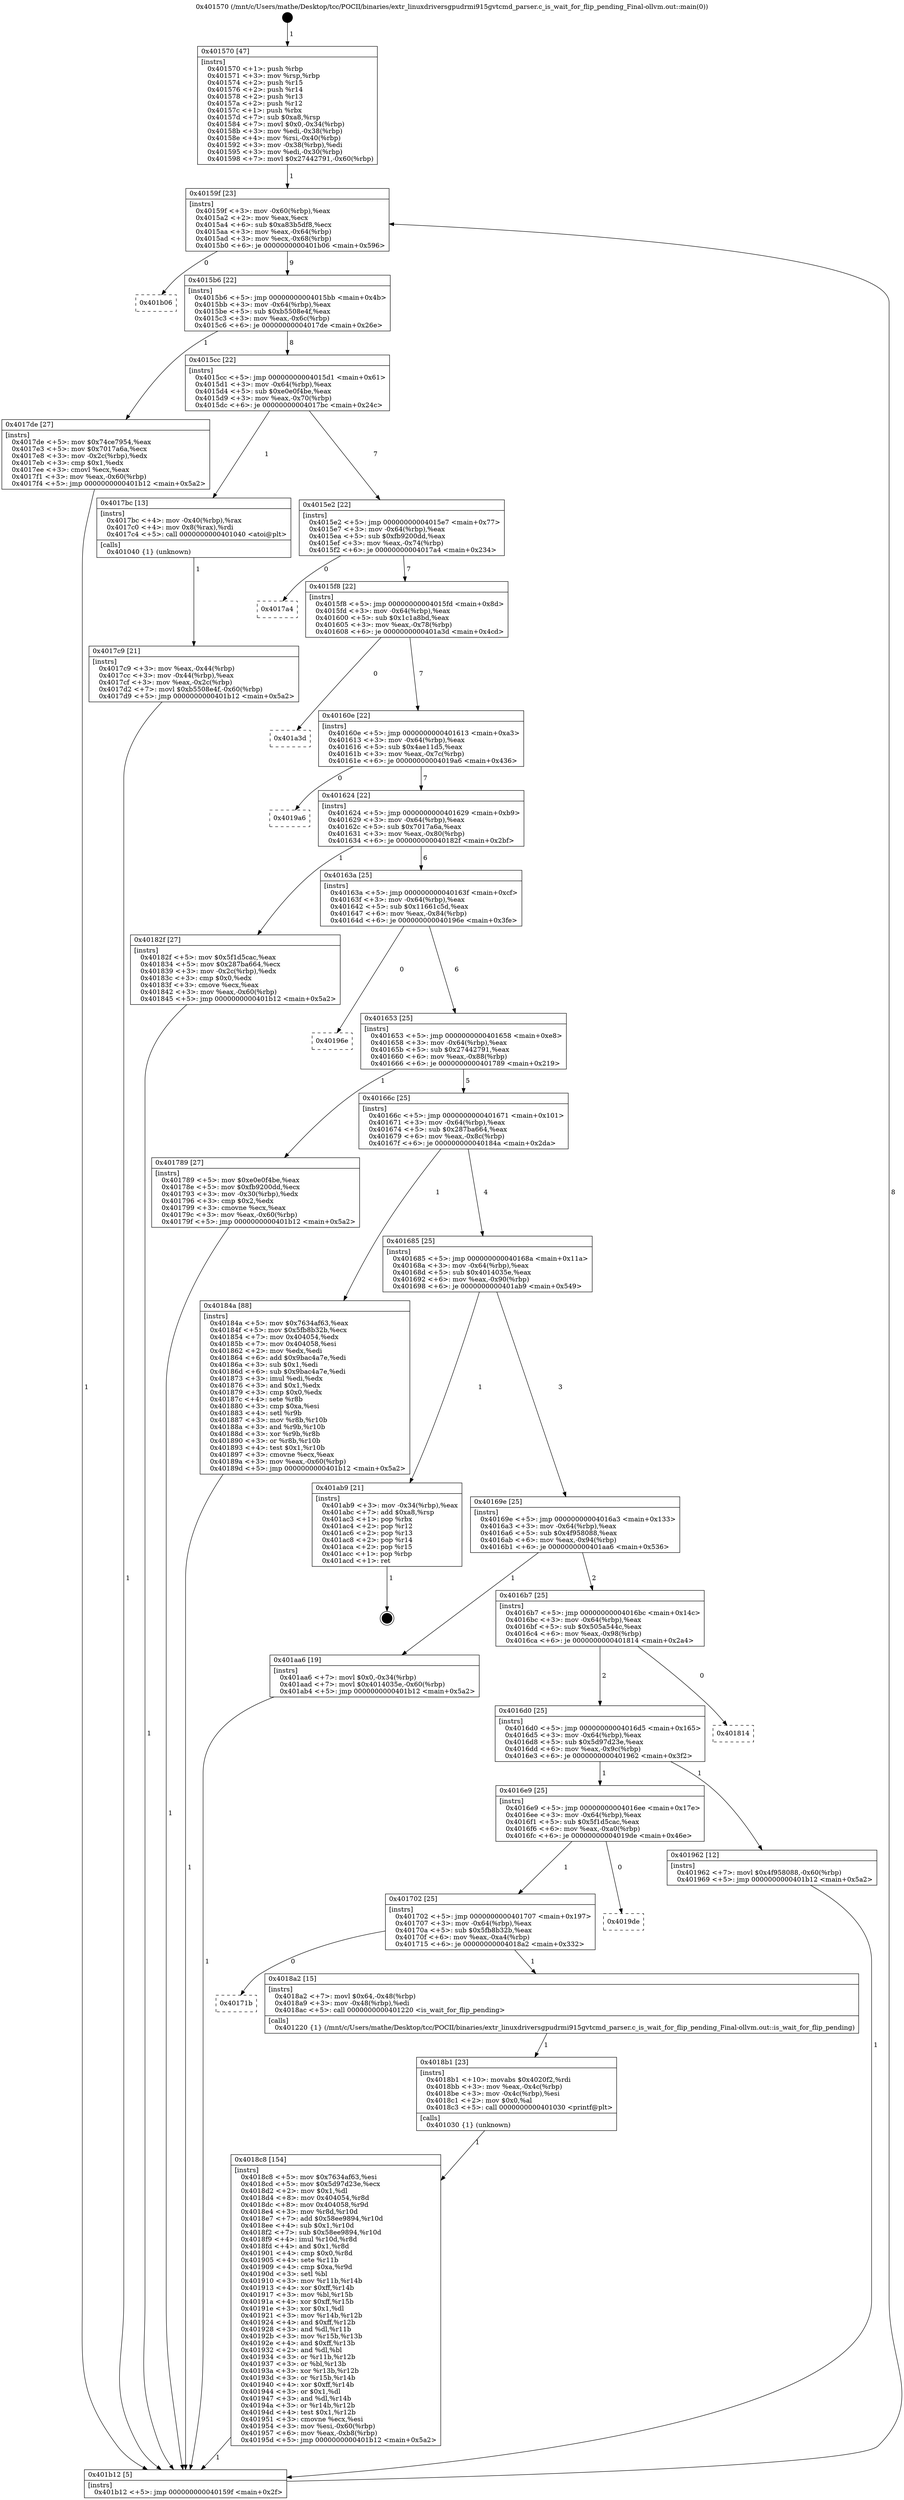 digraph "0x401570" {
  label = "0x401570 (/mnt/c/Users/mathe/Desktop/tcc/POCII/binaries/extr_linuxdriversgpudrmi915gvtcmd_parser.c_is_wait_for_flip_pending_Final-ollvm.out::main(0))"
  labelloc = "t"
  node[shape=record]

  Entry [label="",width=0.3,height=0.3,shape=circle,fillcolor=black,style=filled]
  "0x40159f" [label="{
     0x40159f [23]\l
     | [instrs]\l
     &nbsp;&nbsp;0x40159f \<+3\>: mov -0x60(%rbp),%eax\l
     &nbsp;&nbsp;0x4015a2 \<+2\>: mov %eax,%ecx\l
     &nbsp;&nbsp;0x4015a4 \<+6\>: sub $0xa83b5df8,%ecx\l
     &nbsp;&nbsp;0x4015aa \<+3\>: mov %eax,-0x64(%rbp)\l
     &nbsp;&nbsp;0x4015ad \<+3\>: mov %ecx,-0x68(%rbp)\l
     &nbsp;&nbsp;0x4015b0 \<+6\>: je 0000000000401b06 \<main+0x596\>\l
  }"]
  "0x401b06" [label="{
     0x401b06\l
  }", style=dashed]
  "0x4015b6" [label="{
     0x4015b6 [22]\l
     | [instrs]\l
     &nbsp;&nbsp;0x4015b6 \<+5\>: jmp 00000000004015bb \<main+0x4b\>\l
     &nbsp;&nbsp;0x4015bb \<+3\>: mov -0x64(%rbp),%eax\l
     &nbsp;&nbsp;0x4015be \<+5\>: sub $0xb5508e4f,%eax\l
     &nbsp;&nbsp;0x4015c3 \<+3\>: mov %eax,-0x6c(%rbp)\l
     &nbsp;&nbsp;0x4015c6 \<+6\>: je 00000000004017de \<main+0x26e\>\l
  }"]
  Exit [label="",width=0.3,height=0.3,shape=circle,fillcolor=black,style=filled,peripheries=2]
  "0x4017de" [label="{
     0x4017de [27]\l
     | [instrs]\l
     &nbsp;&nbsp;0x4017de \<+5\>: mov $0x74ce7954,%eax\l
     &nbsp;&nbsp;0x4017e3 \<+5\>: mov $0x7017a6a,%ecx\l
     &nbsp;&nbsp;0x4017e8 \<+3\>: mov -0x2c(%rbp),%edx\l
     &nbsp;&nbsp;0x4017eb \<+3\>: cmp $0x1,%edx\l
     &nbsp;&nbsp;0x4017ee \<+3\>: cmovl %ecx,%eax\l
     &nbsp;&nbsp;0x4017f1 \<+3\>: mov %eax,-0x60(%rbp)\l
     &nbsp;&nbsp;0x4017f4 \<+5\>: jmp 0000000000401b12 \<main+0x5a2\>\l
  }"]
  "0x4015cc" [label="{
     0x4015cc [22]\l
     | [instrs]\l
     &nbsp;&nbsp;0x4015cc \<+5\>: jmp 00000000004015d1 \<main+0x61\>\l
     &nbsp;&nbsp;0x4015d1 \<+3\>: mov -0x64(%rbp),%eax\l
     &nbsp;&nbsp;0x4015d4 \<+5\>: sub $0xe0e0f4be,%eax\l
     &nbsp;&nbsp;0x4015d9 \<+3\>: mov %eax,-0x70(%rbp)\l
     &nbsp;&nbsp;0x4015dc \<+6\>: je 00000000004017bc \<main+0x24c\>\l
  }"]
  "0x4018c8" [label="{
     0x4018c8 [154]\l
     | [instrs]\l
     &nbsp;&nbsp;0x4018c8 \<+5\>: mov $0x7634af63,%esi\l
     &nbsp;&nbsp;0x4018cd \<+5\>: mov $0x5d97d23e,%ecx\l
     &nbsp;&nbsp;0x4018d2 \<+2\>: mov $0x1,%dl\l
     &nbsp;&nbsp;0x4018d4 \<+8\>: mov 0x404054,%r8d\l
     &nbsp;&nbsp;0x4018dc \<+8\>: mov 0x404058,%r9d\l
     &nbsp;&nbsp;0x4018e4 \<+3\>: mov %r8d,%r10d\l
     &nbsp;&nbsp;0x4018e7 \<+7\>: add $0x58ee9894,%r10d\l
     &nbsp;&nbsp;0x4018ee \<+4\>: sub $0x1,%r10d\l
     &nbsp;&nbsp;0x4018f2 \<+7\>: sub $0x58ee9894,%r10d\l
     &nbsp;&nbsp;0x4018f9 \<+4\>: imul %r10d,%r8d\l
     &nbsp;&nbsp;0x4018fd \<+4\>: and $0x1,%r8d\l
     &nbsp;&nbsp;0x401901 \<+4\>: cmp $0x0,%r8d\l
     &nbsp;&nbsp;0x401905 \<+4\>: sete %r11b\l
     &nbsp;&nbsp;0x401909 \<+4\>: cmp $0xa,%r9d\l
     &nbsp;&nbsp;0x40190d \<+3\>: setl %bl\l
     &nbsp;&nbsp;0x401910 \<+3\>: mov %r11b,%r14b\l
     &nbsp;&nbsp;0x401913 \<+4\>: xor $0xff,%r14b\l
     &nbsp;&nbsp;0x401917 \<+3\>: mov %bl,%r15b\l
     &nbsp;&nbsp;0x40191a \<+4\>: xor $0xff,%r15b\l
     &nbsp;&nbsp;0x40191e \<+3\>: xor $0x1,%dl\l
     &nbsp;&nbsp;0x401921 \<+3\>: mov %r14b,%r12b\l
     &nbsp;&nbsp;0x401924 \<+4\>: and $0xff,%r12b\l
     &nbsp;&nbsp;0x401928 \<+3\>: and %dl,%r11b\l
     &nbsp;&nbsp;0x40192b \<+3\>: mov %r15b,%r13b\l
     &nbsp;&nbsp;0x40192e \<+4\>: and $0xff,%r13b\l
     &nbsp;&nbsp;0x401932 \<+2\>: and %dl,%bl\l
     &nbsp;&nbsp;0x401934 \<+3\>: or %r11b,%r12b\l
     &nbsp;&nbsp;0x401937 \<+3\>: or %bl,%r13b\l
     &nbsp;&nbsp;0x40193a \<+3\>: xor %r13b,%r12b\l
     &nbsp;&nbsp;0x40193d \<+3\>: or %r15b,%r14b\l
     &nbsp;&nbsp;0x401940 \<+4\>: xor $0xff,%r14b\l
     &nbsp;&nbsp;0x401944 \<+3\>: or $0x1,%dl\l
     &nbsp;&nbsp;0x401947 \<+3\>: and %dl,%r14b\l
     &nbsp;&nbsp;0x40194a \<+3\>: or %r14b,%r12b\l
     &nbsp;&nbsp;0x40194d \<+4\>: test $0x1,%r12b\l
     &nbsp;&nbsp;0x401951 \<+3\>: cmovne %ecx,%esi\l
     &nbsp;&nbsp;0x401954 \<+3\>: mov %esi,-0x60(%rbp)\l
     &nbsp;&nbsp;0x401957 \<+6\>: mov %eax,-0xb8(%rbp)\l
     &nbsp;&nbsp;0x40195d \<+5\>: jmp 0000000000401b12 \<main+0x5a2\>\l
  }"]
  "0x4017bc" [label="{
     0x4017bc [13]\l
     | [instrs]\l
     &nbsp;&nbsp;0x4017bc \<+4\>: mov -0x40(%rbp),%rax\l
     &nbsp;&nbsp;0x4017c0 \<+4\>: mov 0x8(%rax),%rdi\l
     &nbsp;&nbsp;0x4017c4 \<+5\>: call 0000000000401040 \<atoi@plt\>\l
     | [calls]\l
     &nbsp;&nbsp;0x401040 \{1\} (unknown)\l
  }"]
  "0x4015e2" [label="{
     0x4015e2 [22]\l
     | [instrs]\l
     &nbsp;&nbsp;0x4015e2 \<+5\>: jmp 00000000004015e7 \<main+0x77\>\l
     &nbsp;&nbsp;0x4015e7 \<+3\>: mov -0x64(%rbp),%eax\l
     &nbsp;&nbsp;0x4015ea \<+5\>: sub $0xfb9200dd,%eax\l
     &nbsp;&nbsp;0x4015ef \<+3\>: mov %eax,-0x74(%rbp)\l
     &nbsp;&nbsp;0x4015f2 \<+6\>: je 00000000004017a4 \<main+0x234\>\l
  }"]
  "0x4018b1" [label="{
     0x4018b1 [23]\l
     | [instrs]\l
     &nbsp;&nbsp;0x4018b1 \<+10\>: movabs $0x4020f2,%rdi\l
     &nbsp;&nbsp;0x4018bb \<+3\>: mov %eax,-0x4c(%rbp)\l
     &nbsp;&nbsp;0x4018be \<+3\>: mov -0x4c(%rbp),%esi\l
     &nbsp;&nbsp;0x4018c1 \<+2\>: mov $0x0,%al\l
     &nbsp;&nbsp;0x4018c3 \<+5\>: call 0000000000401030 \<printf@plt\>\l
     | [calls]\l
     &nbsp;&nbsp;0x401030 \{1\} (unknown)\l
  }"]
  "0x4017a4" [label="{
     0x4017a4\l
  }", style=dashed]
  "0x4015f8" [label="{
     0x4015f8 [22]\l
     | [instrs]\l
     &nbsp;&nbsp;0x4015f8 \<+5\>: jmp 00000000004015fd \<main+0x8d\>\l
     &nbsp;&nbsp;0x4015fd \<+3\>: mov -0x64(%rbp),%eax\l
     &nbsp;&nbsp;0x401600 \<+5\>: sub $0x1c1a8bd,%eax\l
     &nbsp;&nbsp;0x401605 \<+3\>: mov %eax,-0x78(%rbp)\l
     &nbsp;&nbsp;0x401608 \<+6\>: je 0000000000401a3d \<main+0x4cd\>\l
  }"]
  "0x40171b" [label="{
     0x40171b\l
  }", style=dashed]
  "0x401a3d" [label="{
     0x401a3d\l
  }", style=dashed]
  "0x40160e" [label="{
     0x40160e [22]\l
     | [instrs]\l
     &nbsp;&nbsp;0x40160e \<+5\>: jmp 0000000000401613 \<main+0xa3\>\l
     &nbsp;&nbsp;0x401613 \<+3\>: mov -0x64(%rbp),%eax\l
     &nbsp;&nbsp;0x401616 \<+5\>: sub $0x4ae11d5,%eax\l
     &nbsp;&nbsp;0x40161b \<+3\>: mov %eax,-0x7c(%rbp)\l
     &nbsp;&nbsp;0x40161e \<+6\>: je 00000000004019a6 \<main+0x436\>\l
  }"]
  "0x4018a2" [label="{
     0x4018a2 [15]\l
     | [instrs]\l
     &nbsp;&nbsp;0x4018a2 \<+7\>: movl $0x64,-0x48(%rbp)\l
     &nbsp;&nbsp;0x4018a9 \<+3\>: mov -0x48(%rbp),%edi\l
     &nbsp;&nbsp;0x4018ac \<+5\>: call 0000000000401220 \<is_wait_for_flip_pending\>\l
     | [calls]\l
     &nbsp;&nbsp;0x401220 \{1\} (/mnt/c/Users/mathe/Desktop/tcc/POCII/binaries/extr_linuxdriversgpudrmi915gvtcmd_parser.c_is_wait_for_flip_pending_Final-ollvm.out::is_wait_for_flip_pending)\l
  }"]
  "0x4019a6" [label="{
     0x4019a6\l
  }", style=dashed]
  "0x401624" [label="{
     0x401624 [22]\l
     | [instrs]\l
     &nbsp;&nbsp;0x401624 \<+5\>: jmp 0000000000401629 \<main+0xb9\>\l
     &nbsp;&nbsp;0x401629 \<+3\>: mov -0x64(%rbp),%eax\l
     &nbsp;&nbsp;0x40162c \<+5\>: sub $0x7017a6a,%eax\l
     &nbsp;&nbsp;0x401631 \<+3\>: mov %eax,-0x80(%rbp)\l
     &nbsp;&nbsp;0x401634 \<+6\>: je 000000000040182f \<main+0x2bf\>\l
  }"]
  "0x401702" [label="{
     0x401702 [25]\l
     | [instrs]\l
     &nbsp;&nbsp;0x401702 \<+5\>: jmp 0000000000401707 \<main+0x197\>\l
     &nbsp;&nbsp;0x401707 \<+3\>: mov -0x64(%rbp),%eax\l
     &nbsp;&nbsp;0x40170a \<+5\>: sub $0x5fb8b32b,%eax\l
     &nbsp;&nbsp;0x40170f \<+6\>: mov %eax,-0xa4(%rbp)\l
     &nbsp;&nbsp;0x401715 \<+6\>: je 00000000004018a2 \<main+0x332\>\l
  }"]
  "0x40182f" [label="{
     0x40182f [27]\l
     | [instrs]\l
     &nbsp;&nbsp;0x40182f \<+5\>: mov $0x5f1d5cac,%eax\l
     &nbsp;&nbsp;0x401834 \<+5\>: mov $0x287ba664,%ecx\l
     &nbsp;&nbsp;0x401839 \<+3\>: mov -0x2c(%rbp),%edx\l
     &nbsp;&nbsp;0x40183c \<+3\>: cmp $0x0,%edx\l
     &nbsp;&nbsp;0x40183f \<+3\>: cmove %ecx,%eax\l
     &nbsp;&nbsp;0x401842 \<+3\>: mov %eax,-0x60(%rbp)\l
     &nbsp;&nbsp;0x401845 \<+5\>: jmp 0000000000401b12 \<main+0x5a2\>\l
  }"]
  "0x40163a" [label="{
     0x40163a [25]\l
     | [instrs]\l
     &nbsp;&nbsp;0x40163a \<+5\>: jmp 000000000040163f \<main+0xcf\>\l
     &nbsp;&nbsp;0x40163f \<+3\>: mov -0x64(%rbp),%eax\l
     &nbsp;&nbsp;0x401642 \<+5\>: sub $0x11661c5d,%eax\l
     &nbsp;&nbsp;0x401647 \<+6\>: mov %eax,-0x84(%rbp)\l
     &nbsp;&nbsp;0x40164d \<+6\>: je 000000000040196e \<main+0x3fe\>\l
  }"]
  "0x4019de" [label="{
     0x4019de\l
  }", style=dashed]
  "0x40196e" [label="{
     0x40196e\l
  }", style=dashed]
  "0x401653" [label="{
     0x401653 [25]\l
     | [instrs]\l
     &nbsp;&nbsp;0x401653 \<+5\>: jmp 0000000000401658 \<main+0xe8\>\l
     &nbsp;&nbsp;0x401658 \<+3\>: mov -0x64(%rbp),%eax\l
     &nbsp;&nbsp;0x40165b \<+5\>: sub $0x27442791,%eax\l
     &nbsp;&nbsp;0x401660 \<+6\>: mov %eax,-0x88(%rbp)\l
     &nbsp;&nbsp;0x401666 \<+6\>: je 0000000000401789 \<main+0x219\>\l
  }"]
  "0x4016e9" [label="{
     0x4016e9 [25]\l
     | [instrs]\l
     &nbsp;&nbsp;0x4016e9 \<+5\>: jmp 00000000004016ee \<main+0x17e\>\l
     &nbsp;&nbsp;0x4016ee \<+3\>: mov -0x64(%rbp),%eax\l
     &nbsp;&nbsp;0x4016f1 \<+5\>: sub $0x5f1d5cac,%eax\l
     &nbsp;&nbsp;0x4016f6 \<+6\>: mov %eax,-0xa0(%rbp)\l
     &nbsp;&nbsp;0x4016fc \<+6\>: je 00000000004019de \<main+0x46e\>\l
  }"]
  "0x401789" [label="{
     0x401789 [27]\l
     | [instrs]\l
     &nbsp;&nbsp;0x401789 \<+5\>: mov $0xe0e0f4be,%eax\l
     &nbsp;&nbsp;0x40178e \<+5\>: mov $0xfb9200dd,%ecx\l
     &nbsp;&nbsp;0x401793 \<+3\>: mov -0x30(%rbp),%edx\l
     &nbsp;&nbsp;0x401796 \<+3\>: cmp $0x2,%edx\l
     &nbsp;&nbsp;0x401799 \<+3\>: cmovne %ecx,%eax\l
     &nbsp;&nbsp;0x40179c \<+3\>: mov %eax,-0x60(%rbp)\l
     &nbsp;&nbsp;0x40179f \<+5\>: jmp 0000000000401b12 \<main+0x5a2\>\l
  }"]
  "0x40166c" [label="{
     0x40166c [25]\l
     | [instrs]\l
     &nbsp;&nbsp;0x40166c \<+5\>: jmp 0000000000401671 \<main+0x101\>\l
     &nbsp;&nbsp;0x401671 \<+3\>: mov -0x64(%rbp),%eax\l
     &nbsp;&nbsp;0x401674 \<+5\>: sub $0x287ba664,%eax\l
     &nbsp;&nbsp;0x401679 \<+6\>: mov %eax,-0x8c(%rbp)\l
     &nbsp;&nbsp;0x40167f \<+6\>: je 000000000040184a \<main+0x2da\>\l
  }"]
  "0x401b12" [label="{
     0x401b12 [5]\l
     | [instrs]\l
     &nbsp;&nbsp;0x401b12 \<+5\>: jmp 000000000040159f \<main+0x2f\>\l
  }"]
  "0x401570" [label="{
     0x401570 [47]\l
     | [instrs]\l
     &nbsp;&nbsp;0x401570 \<+1\>: push %rbp\l
     &nbsp;&nbsp;0x401571 \<+3\>: mov %rsp,%rbp\l
     &nbsp;&nbsp;0x401574 \<+2\>: push %r15\l
     &nbsp;&nbsp;0x401576 \<+2\>: push %r14\l
     &nbsp;&nbsp;0x401578 \<+2\>: push %r13\l
     &nbsp;&nbsp;0x40157a \<+2\>: push %r12\l
     &nbsp;&nbsp;0x40157c \<+1\>: push %rbx\l
     &nbsp;&nbsp;0x40157d \<+7\>: sub $0xa8,%rsp\l
     &nbsp;&nbsp;0x401584 \<+7\>: movl $0x0,-0x34(%rbp)\l
     &nbsp;&nbsp;0x40158b \<+3\>: mov %edi,-0x38(%rbp)\l
     &nbsp;&nbsp;0x40158e \<+4\>: mov %rsi,-0x40(%rbp)\l
     &nbsp;&nbsp;0x401592 \<+3\>: mov -0x38(%rbp),%edi\l
     &nbsp;&nbsp;0x401595 \<+3\>: mov %edi,-0x30(%rbp)\l
     &nbsp;&nbsp;0x401598 \<+7\>: movl $0x27442791,-0x60(%rbp)\l
  }"]
  "0x4017c9" [label="{
     0x4017c9 [21]\l
     | [instrs]\l
     &nbsp;&nbsp;0x4017c9 \<+3\>: mov %eax,-0x44(%rbp)\l
     &nbsp;&nbsp;0x4017cc \<+3\>: mov -0x44(%rbp),%eax\l
     &nbsp;&nbsp;0x4017cf \<+3\>: mov %eax,-0x2c(%rbp)\l
     &nbsp;&nbsp;0x4017d2 \<+7\>: movl $0xb5508e4f,-0x60(%rbp)\l
     &nbsp;&nbsp;0x4017d9 \<+5\>: jmp 0000000000401b12 \<main+0x5a2\>\l
  }"]
  "0x401962" [label="{
     0x401962 [12]\l
     | [instrs]\l
     &nbsp;&nbsp;0x401962 \<+7\>: movl $0x4f958088,-0x60(%rbp)\l
     &nbsp;&nbsp;0x401969 \<+5\>: jmp 0000000000401b12 \<main+0x5a2\>\l
  }"]
  "0x40184a" [label="{
     0x40184a [88]\l
     | [instrs]\l
     &nbsp;&nbsp;0x40184a \<+5\>: mov $0x7634af63,%eax\l
     &nbsp;&nbsp;0x40184f \<+5\>: mov $0x5fb8b32b,%ecx\l
     &nbsp;&nbsp;0x401854 \<+7\>: mov 0x404054,%edx\l
     &nbsp;&nbsp;0x40185b \<+7\>: mov 0x404058,%esi\l
     &nbsp;&nbsp;0x401862 \<+2\>: mov %edx,%edi\l
     &nbsp;&nbsp;0x401864 \<+6\>: add $0x9bac4a7e,%edi\l
     &nbsp;&nbsp;0x40186a \<+3\>: sub $0x1,%edi\l
     &nbsp;&nbsp;0x40186d \<+6\>: sub $0x9bac4a7e,%edi\l
     &nbsp;&nbsp;0x401873 \<+3\>: imul %edi,%edx\l
     &nbsp;&nbsp;0x401876 \<+3\>: and $0x1,%edx\l
     &nbsp;&nbsp;0x401879 \<+3\>: cmp $0x0,%edx\l
     &nbsp;&nbsp;0x40187c \<+4\>: sete %r8b\l
     &nbsp;&nbsp;0x401880 \<+3\>: cmp $0xa,%esi\l
     &nbsp;&nbsp;0x401883 \<+4\>: setl %r9b\l
     &nbsp;&nbsp;0x401887 \<+3\>: mov %r8b,%r10b\l
     &nbsp;&nbsp;0x40188a \<+3\>: and %r9b,%r10b\l
     &nbsp;&nbsp;0x40188d \<+3\>: xor %r9b,%r8b\l
     &nbsp;&nbsp;0x401890 \<+3\>: or %r8b,%r10b\l
     &nbsp;&nbsp;0x401893 \<+4\>: test $0x1,%r10b\l
     &nbsp;&nbsp;0x401897 \<+3\>: cmovne %ecx,%eax\l
     &nbsp;&nbsp;0x40189a \<+3\>: mov %eax,-0x60(%rbp)\l
     &nbsp;&nbsp;0x40189d \<+5\>: jmp 0000000000401b12 \<main+0x5a2\>\l
  }"]
  "0x401685" [label="{
     0x401685 [25]\l
     | [instrs]\l
     &nbsp;&nbsp;0x401685 \<+5\>: jmp 000000000040168a \<main+0x11a\>\l
     &nbsp;&nbsp;0x40168a \<+3\>: mov -0x64(%rbp),%eax\l
     &nbsp;&nbsp;0x40168d \<+5\>: sub $0x4014035e,%eax\l
     &nbsp;&nbsp;0x401692 \<+6\>: mov %eax,-0x90(%rbp)\l
     &nbsp;&nbsp;0x401698 \<+6\>: je 0000000000401ab9 \<main+0x549\>\l
  }"]
  "0x4016d0" [label="{
     0x4016d0 [25]\l
     | [instrs]\l
     &nbsp;&nbsp;0x4016d0 \<+5\>: jmp 00000000004016d5 \<main+0x165\>\l
     &nbsp;&nbsp;0x4016d5 \<+3\>: mov -0x64(%rbp),%eax\l
     &nbsp;&nbsp;0x4016d8 \<+5\>: sub $0x5d97d23e,%eax\l
     &nbsp;&nbsp;0x4016dd \<+6\>: mov %eax,-0x9c(%rbp)\l
     &nbsp;&nbsp;0x4016e3 \<+6\>: je 0000000000401962 \<main+0x3f2\>\l
  }"]
  "0x401ab9" [label="{
     0x401ab9 [21]\l
     | [instrs]\l
     &nbsp;&nbsp;0x401ab9 \<+3\>: mov -0x34(%rbp),%eax\l
     &nbsp;&nbsp;0x401abc \<+7\>: add $0xa8,%rsp\l
     &nbsp;&nbsp;0x401ac3 \<+1\>: pop %rbx\l
     &nbsp;&nbsp;0x401ac4 \<+2\>: pop %r12\l
     &nbsp;&nbsp;0x401ac6 \<+2\>: pop %r13\l
     &nbsp;&nbsp;0x401ac8 \<+2\>: pop %r14\l
     &nbsp;&nbsp;0x401aca \<+2\>: pop %r15\l
     &nbsp;&nbsp;0x401acc \<+1\>: pop %rbp\l
     &nbsp;&nbsp;0x401acd \<+1\>: ret\l
  }"]
  "0x40169e" [label="{
     0x40169e [25]\l
     | [instrs]\l
     &nbsp;&nbsp;0x40169e \<+5\>: jmp 00000000004016a3 \<main+0x133\>\l
     &nbsp;&nbsp;0x4016a3 \<+3\>: mov -0x64(%rbp),%eax\l
     &nbsp;&nbsp;0x4016a6 \<+5\>: sub $0x4f958088,%eax\l
     &nbsp;&nbsp;0x4016ab \<+6\>: mov %eax,-0x94(%rbp)\l
     &nbsp;&nbsp;0x4016b1 \<+6\>: je 0000000000401aa6 \<main+0x536\>\l
  }"]
  "0x401814" [label="{
     0x401814\l
  }", style=dashed]
  "0x401aa6" [label="{
     0x401aa6 [19]\l
     | [instrs]\l
     &nbsp;&nbsp;0x401aa6 \<+7\>: movl $0x0,-0x34(%rbp)\l
     &nbsp;&nbsp;0x401aad \<+7\>: movl $0x4014035e,-0x60(%rbp)\l
     &nbsp;&nbsp;0x401ab4 \<+5\>: jmp 0000000000401b12 \<main+0x5a2\>\l
  }"]
  "0x4016b7" [label="{
     0x4016b7 [25]\l
     | [instrs]\l
     &nbsp;&nbsp;0x4016b7 \<+5\>: jmp 00000000004016bc \<main+0x14c\>\l
     &nbsp;&nbsp;0x4016bc \<+3\>: mov -0x64(%rbp),%eax\l
     &nbsp;&nbsp;0x4016bf \<+5\>: sub $0x505a544c,%eax\l
     &nbsp;&nbsp;0x4016c4 \<+6\>: mov %eax,-0x98(%rbp)\l
     &nbsp;&nbsp;0x4016ca \<+6\>: je 0000000000401814 \<main+0x2a4\>\l
  }"]
  Entry -> "0x401570" [label=" 1"]
  "0x40159f" -> "0x401b06" [label=" 0"]
  "0x40159f" -> "0x4015b6" [label=" 9"]
  "0x401ab9" -> Exit [label=" 1"]
  "0x4015b6" -> "0x4017de" [label=" 1"]
  "0x4015b6" -> "0x4015cc" [label=" 8"]
  "0x401aa6" -> "0x401b12" [label=" 1"]
  "0x4015cc" -> "0x4017bc" [label=" 1"]
  "0x4015cc" -> "0x4015e2" [label=" 7"]
  "0x401962" -> "0x401b12" [label=" 1"]
  "0x4015e2" -> "0x4017a4" [label=" 0"]
  "0x4015e2" -> "0x4015f8" [label=" 7"]
  "0x4018c8" -> "0x401b12" [label=" 1"]
  "0x4015f8" -> "0x401a3d" [label=" 0"]
  "0x4015f8" -> "0x40160e" [label=" 7"]
  "0x4018b1" -> "0x4018c8" [label=" 1"]
  "0x40160e" -> "0x4019a6" [label=" 0"]
  "0x40160e" -> "0x401624" [label=" 7"]
  "0x4018a2" -> "0x4018b1" [label=" 1"]
  "0x401624" -> "0x40182f" [label=" 1"]
  "0x401624" -> "0x40163a" [label=" 6"]
  "0x401702" -> "0x4018a2" [label=" 1"]
  "0x40163a" -> "0x40196e" [label=" 0"]
  "0x40163a" -> "0x401653" [label=" 6"]
  "0x401702" -> "0x40171b" [label=" 0"]
  "0x401653" -> "0x401789" [label=" 1"]
  "0x401653" -> "0x40166c" [label=" 5"]
  "0x401789" -> "0x401b12" [label=" 1"]
  "0x401570" -> "0x40159f" [label=" 1"]
  "0x401b12" -> "0x40159f" [label=" 8"]
  "0x4017bc" -> "0x4017c9" [label=" 1"]
  "0x4017c9" -> "0x401b12" [label=" 1"]
  "0x4017de" -> "0x401b12" [label=" 1"]
  "0x40182f" -> "0x401b12" [label=" 1"]
  "0x4016e9" -> "0x4019de" [label=" 0"]
  "0x40166c" -> "0x40184a" [label=" 1"]
  "0x40166c" -> "0x401685" [label=" 4"]
  "0x40184a" -> "0x401b12" [label=" 1"]
  "0x4016e9" -> "0x401702" [label=" 1"]
  "0x401685" -> "0x401ab9" [label=" 1"]
  "0x401685" -> "0x40169e" [label=" 3"]
  "0x4016d0" -> "0x401962" [label=" 1"]
  "0x40169e" -> "0x401aa6" [label=" 1"]
  "0x40169e" -> "0x4016b7" [label=" 2"]
  "0x4016d0" -> "0x4016e9" [label=" 1"]
  "0x4016b7" -> "0x401814" [label=" 0"]
  "0x4016b7" -> "0x4016d0" [label=" 2"]
}
